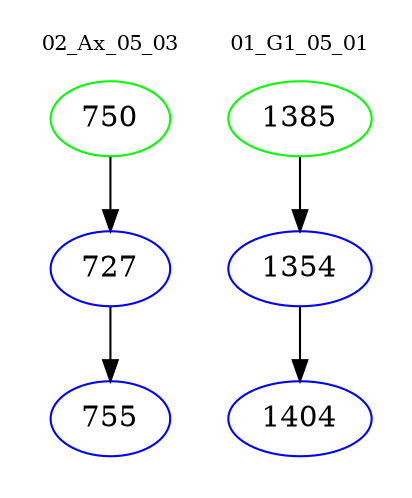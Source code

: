 digraph{
subgraph cluster_0 {
color = white
label = "02_Ax_05_03";
fontsize=10;
T0_750 [label="750", color="green"]
T0_750 -> T0_727 [color="black"]
T0_727 [label="727", color="blue"]
T0_727 -> T0_755 [color="black"]
T0_755 [label="755", color="blue"]
}
subgraph cluster_1 {
color = white
label = "01_G1_05_01";
fontsize=10;
T1_1385 [label="1385", color="green"]
T1_1385 -> T1_1354 [color="black"]
T1_1354 [label="1354", color="blue"]
T1_1354 -> T1_1404 [color="black"]
T1_1404 [label="1404", color="blue"]
}
}

